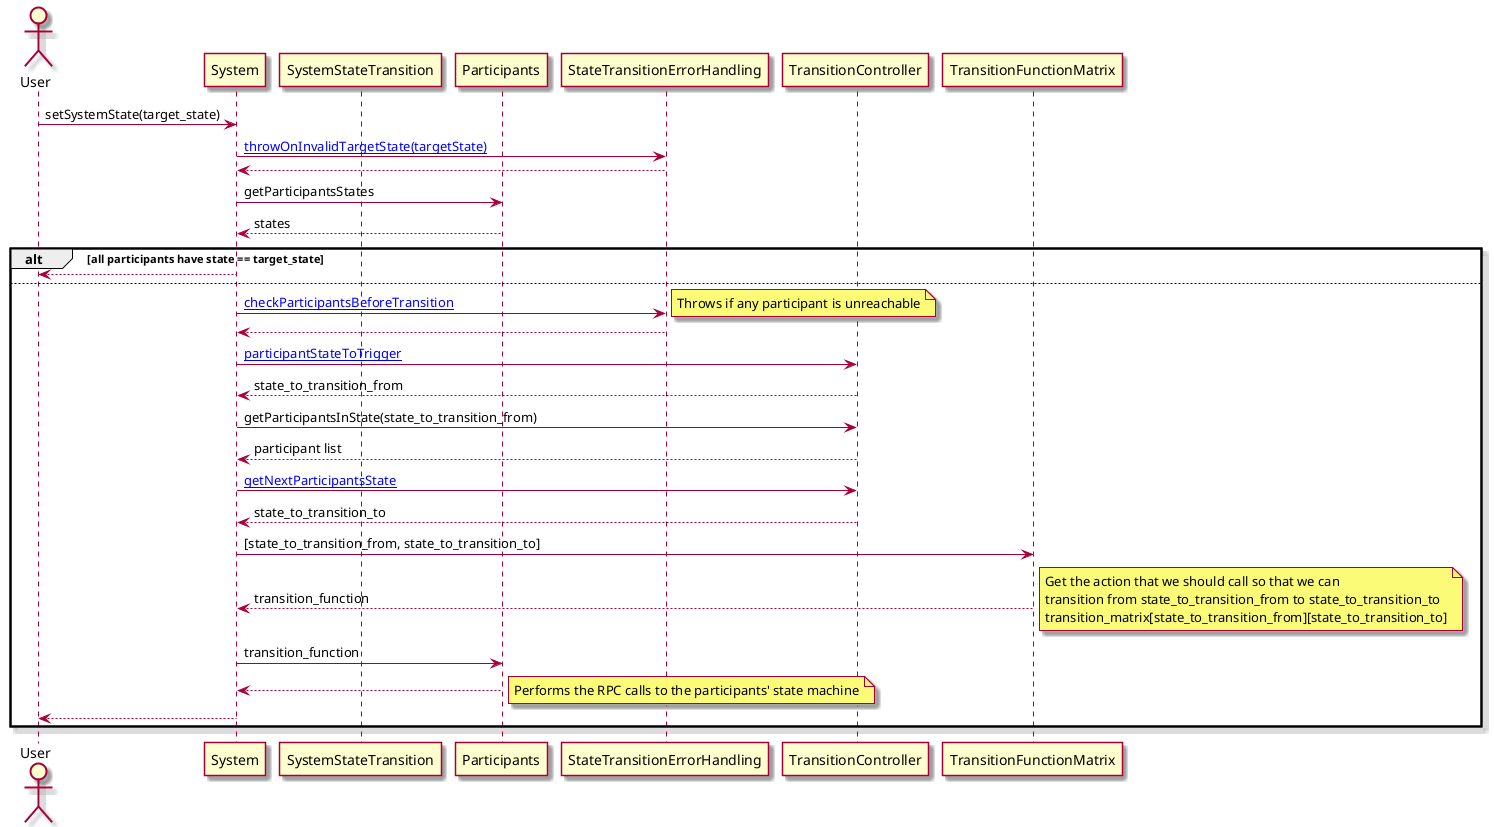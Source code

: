 @startuml 
skin rose
actor User
participant System
participant SystemStateTransition
participant Participants
participant StateTransitionErrorHandling
participant TransitionController
participant TransitionFunctionMatrix

User -> System : setSystemState(target_state)
    System -> StateTransitionErrorHandling : [[state_transition_error_handling.svg throwOnInvalidTargetState(targetState)]]
    System <-- StateTransitionErrorHandling
    
System -> Participants : getParticipantsStates
System <-- Participants : states

alt all participants have state == target_state
    User <-- System
else
    System -> StateTransitionErrorHandling : [[state_transition_error_handling.svg checkParticipantsBeforeTransition]]
        note right
        Throws if any participant is unreachable
        endnote
    System <-- StateTransitionErrorHandling
    
    System -> TransitionController : [[transition_controller.svg participantStateToTrigger]]
    System <-- TransitionController : state_to_transition_from
    System -> TransitionController : getParticipantsInState(state_to_transition_from)
    System <-- TransitionController : participant list
    System -> TransitionController : [[transition_controller.svg getNextParticipantsState]]
    System <-- TransitionController : state_to_transition_to
    System -> TransitionFunctionMatrix : [state_to_transition_from, state_to_transition_to]
    System <-- TransitionFunctionMatrix : transition_function
        note right
        Get the action that we should call so that we can 
        transition from state_to_transition_from to state_to_transition_to
        transition_matrix[state_to_transition_from][state_to_transition_to]
        endnote

    System -> Participants : transition_function
    System <-- Participants
        note right
        Performs the RPC calls to the participants' state machine
        endnote
    
    User <-- System
end

@enduml
